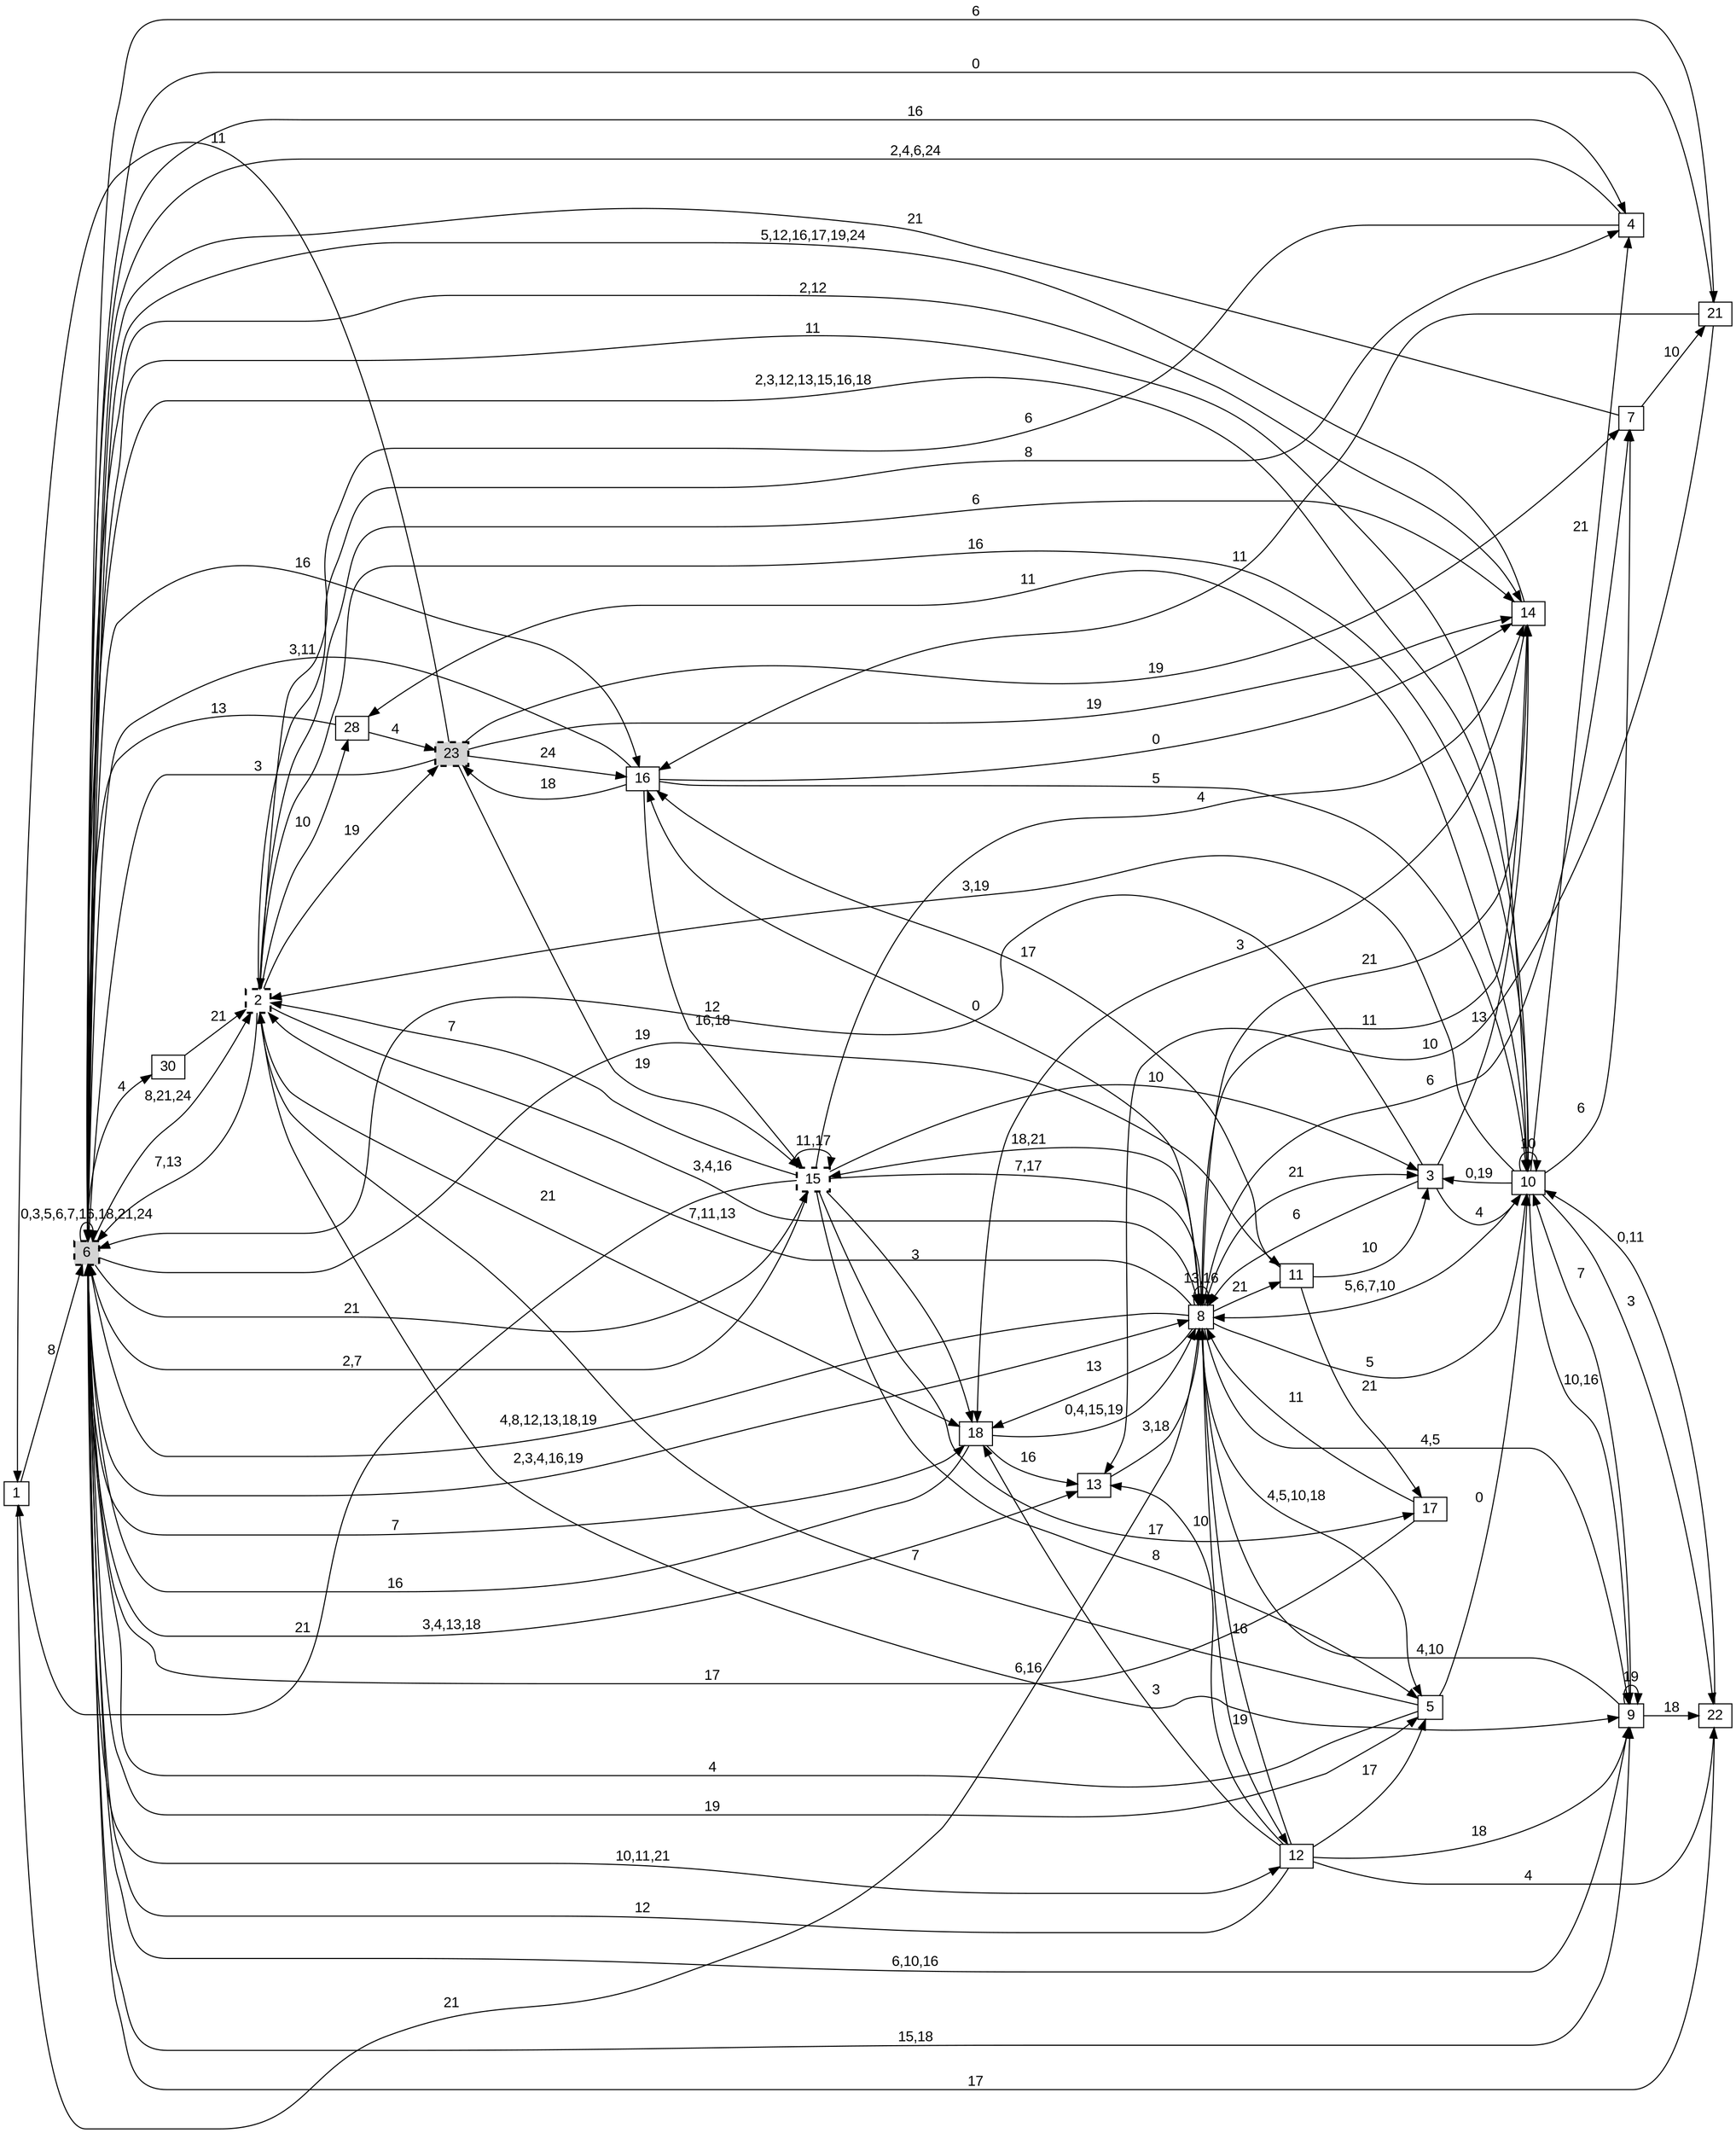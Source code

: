 digraph "NDFA" {
  rankdir=LR
  node [shape=box width=0.1 height=0.1 fontname=Arial]
  edge [fontname=Arial]
/* Estados */
 s1 [label="1" ] /* I:0 F:0 D:0 */
 s2 [label="2" style="bold,dashed"] /* I:0 F:1 D:0 */
 s3 [label="3" ] /* I:0 F:0 D:0 */
 s4 [label="4" ] /* I:0 F:0 D:0 */
 s5 [label="5" ] /* I:0 F:0 D:0 */
 s6 [label="6" style="filled,bold,dashed"] /* I:1 F:1 D:0 */
 s7 [label="7" ] /* I:0 F:0 D:0 */
 s8 [label="8" ] /* I:0 F:0 D:0 */
 s9 [label="9" ] /* I:0 F:0 D:0 */
 s10 [label="10" ] /* I:0 F:0 D:0 */
 s11 [label="11" ] /* I:0 F:0 D:0 */
 s12 [label="12" ] /* I:0 F:0 D:0 */
 s13 [label="13" ] /* I:0 F:0 D:0 */
 s14 [label="14" ] /* I:0 F:0 D:0 */
 s15 [label="15" style="bold,dashed"] /* I:0 F:1 D:0 */
 s16 [label="16" ] /* I:0 F:0 D:0 */
 s17 [label="17" ] /* I:0 F:0 D:0 */
 s18 [label="18" ] /* I:0 F:0 D:0 */
 s21 [label="21" ] /* I:0 F:0 D:0 */
 s22 [label="22" ] /* I:0 F:0 D:0 */
 s23 [label="23" style="filled,bold,dashed"] /* I:1 F:1 D:0 */
 s28 [label="28" ] /* I:0 F:0 D:0 */
 s30 [label="30" ] /* I:0 F:0 D:0 */
/* Transiciones */
  s1 -> s6 [label="8"]
  s1 -> s8 [label="21"]
  s2 -> s4 [label="8"]
  s2 -> s6 [label="7,13"]
  s2 -> s8 [label="3,4,16"]
  s2 -> s9 [label="6,16"]
  s2 -> s10 [label="16"]
  s2 -> s14 [label="6"]
  s2 -> s18 [label="21"]
  s2 -> s23 [label="19"]
  s2 -> s28 [label="10"]
  s3 -> s6 [label="12"]
  s3 -> s8 [label="6"]
  s3 -> s10 [label="4"]
  s3 -> s14 [label="13"]
  s4 -> s2 [label="6"]
  s4 -> s6 [label="2,4,6,24"]
  s5 -> s2 [label="7"]
  s5 -> s6 [label="4"]
  s5 -> s10 [label="0"]
  s6 -> s2 [label="8,21,24"]
  s6 -> s4 [label="16"]
  s6 -> s5 [label="19"]
  s6 -> s6 [label="0,3,5,6,7,16,18,21,24"]
  s6 -> s8 [label="2,3,4,16,19"]
  s6 -> s9 [label="15,18"]
  s6 -> s10 [label="2,3,12,13,15,16,18"]
  s6 -> s11 [label="19"]
  s6 -> s12 [label="10,11,21"]
  s6 -> s13 [label="3,4,13,18"]
  s6 -> s14 [label="2,12"]
  s6 -> s15 [label="21"]
  s6 -> s16 [label="16"]
  s6 -> s18 [label="7"]
  s6 -> s21 [label="6"]
  s6 -> s30 [label="4"]
  s7 -> s6 [label="21"]
  s7 -> s21 [label="10"]
  s8 -> s2 [label="7,11,13"]
  s8 -> s3 [label="21"]
  s8 -> s5 [label="4,5,10,18"]
  s8 -> s6 [label="4,8,12,13,18,19"]
  s8 -> s7 [label="6"]
  s8 -> s8 [label="13,16"]
  s8 -> s9 [label="4,5"]
  s8 -> s10 [label="5"]
  s8 -> s11 [label="21"]
  s8 -> s12 [label="19"]
  s8 -> s14 [label="11"]
  s8 -> s15 [label="18,21"]
  s8 -> s16 [label="0"]
  s8 -> s18 [label="13"]
  s9 -> s6 [label="6,10,16"]
  s9 -> s8 [label="4,10"]
  s9 -> s9 [label="19"]
  s9 -> s10 [label="7"]
  s9 -> s22 [label="18"]
  s10 -> s2 [label="3,19"]
  s10 -> s3 [label="0,19"]
  s10 -> s4 [label="21"]
  s10 -> s6 [label="11"]
  s10 -> s7 [label="6"]
  s10 -> s8 [label="5,6,7,10"]
  s10 -> s9 [label="10,16"]
  s10 -> s10 [label="10"]
  s10 -> s22 [label="3"]
  s10 -> s28 [label="11"]
  s11 -> s3 [label="10"]
  s11 -> s16 [label="17"]
  s11 -> s17 [label="21"]
  s12 -> s5 [label="17"]
  s12 -> s6 [label="12"]
  s12 -> s8 [label="16"]
  s12 -> s9 [label="18"]
  s12 -> s13 [label="10"]
  s12 -> s18 [label="3"]
  s12 -> s22 [label="4"]
  s13 -> s8 [label="3,18"]
  s14 -> s6 [label="5,12,16,17,19,24"]
  s14 -> s8 [label="21"]
  s14 -> s18 [label="3"]
  s15 -> s1 [label="21"]
  s15 -> s2 [label="7"]
  s15 -> s3 [label="10"]
  s15 -> s5 [label="8"]
  s15 -> s6 [label="2,7"]
  s15 -> s8 [label="7,17"]
  s15 -> s14 [label="4"]
  s15 -> s15 [label="11,17"]
  s15 -> s17 [label="17"]
  s15 -> s18 [label="3"]
  s16 -> s6 [label="3,11"]
  s16 -> s10 [label="5"]
  s16 -> s14 [label="0"]
  s16 -> s15 [label="16,18"]
  s16 -> s23 [label="18"]
  s17 -> s6 [label="17"]
  s17 -> s8 [label="11"]
  s18 -> s6 [label="16"]
  s18 -> s8 [label="0,4,15,19"]
  s18 -> s13 [label="16"]
  s21 -> s6 [label="0"]
  s21 -> s13 [label="10"]
  s21 -> s16 [label="11"]
  s22 -> s6 [label="17"]
  s22 -> s10 [label="0,11"]
  s23 -> s1 [label="11"]
  s23 -> s6 [label="3"]
  s23 -> s7 [label="19"]
  s23 -> s14 [label="19"]
  s23 -> s15 [label="19"]
  s23 -> s16 [label="24"]
  s28 -> s6 [label="13"]
  s28 -> s23 [label="4"]
  s30 -> s2 [label="21"]
}
